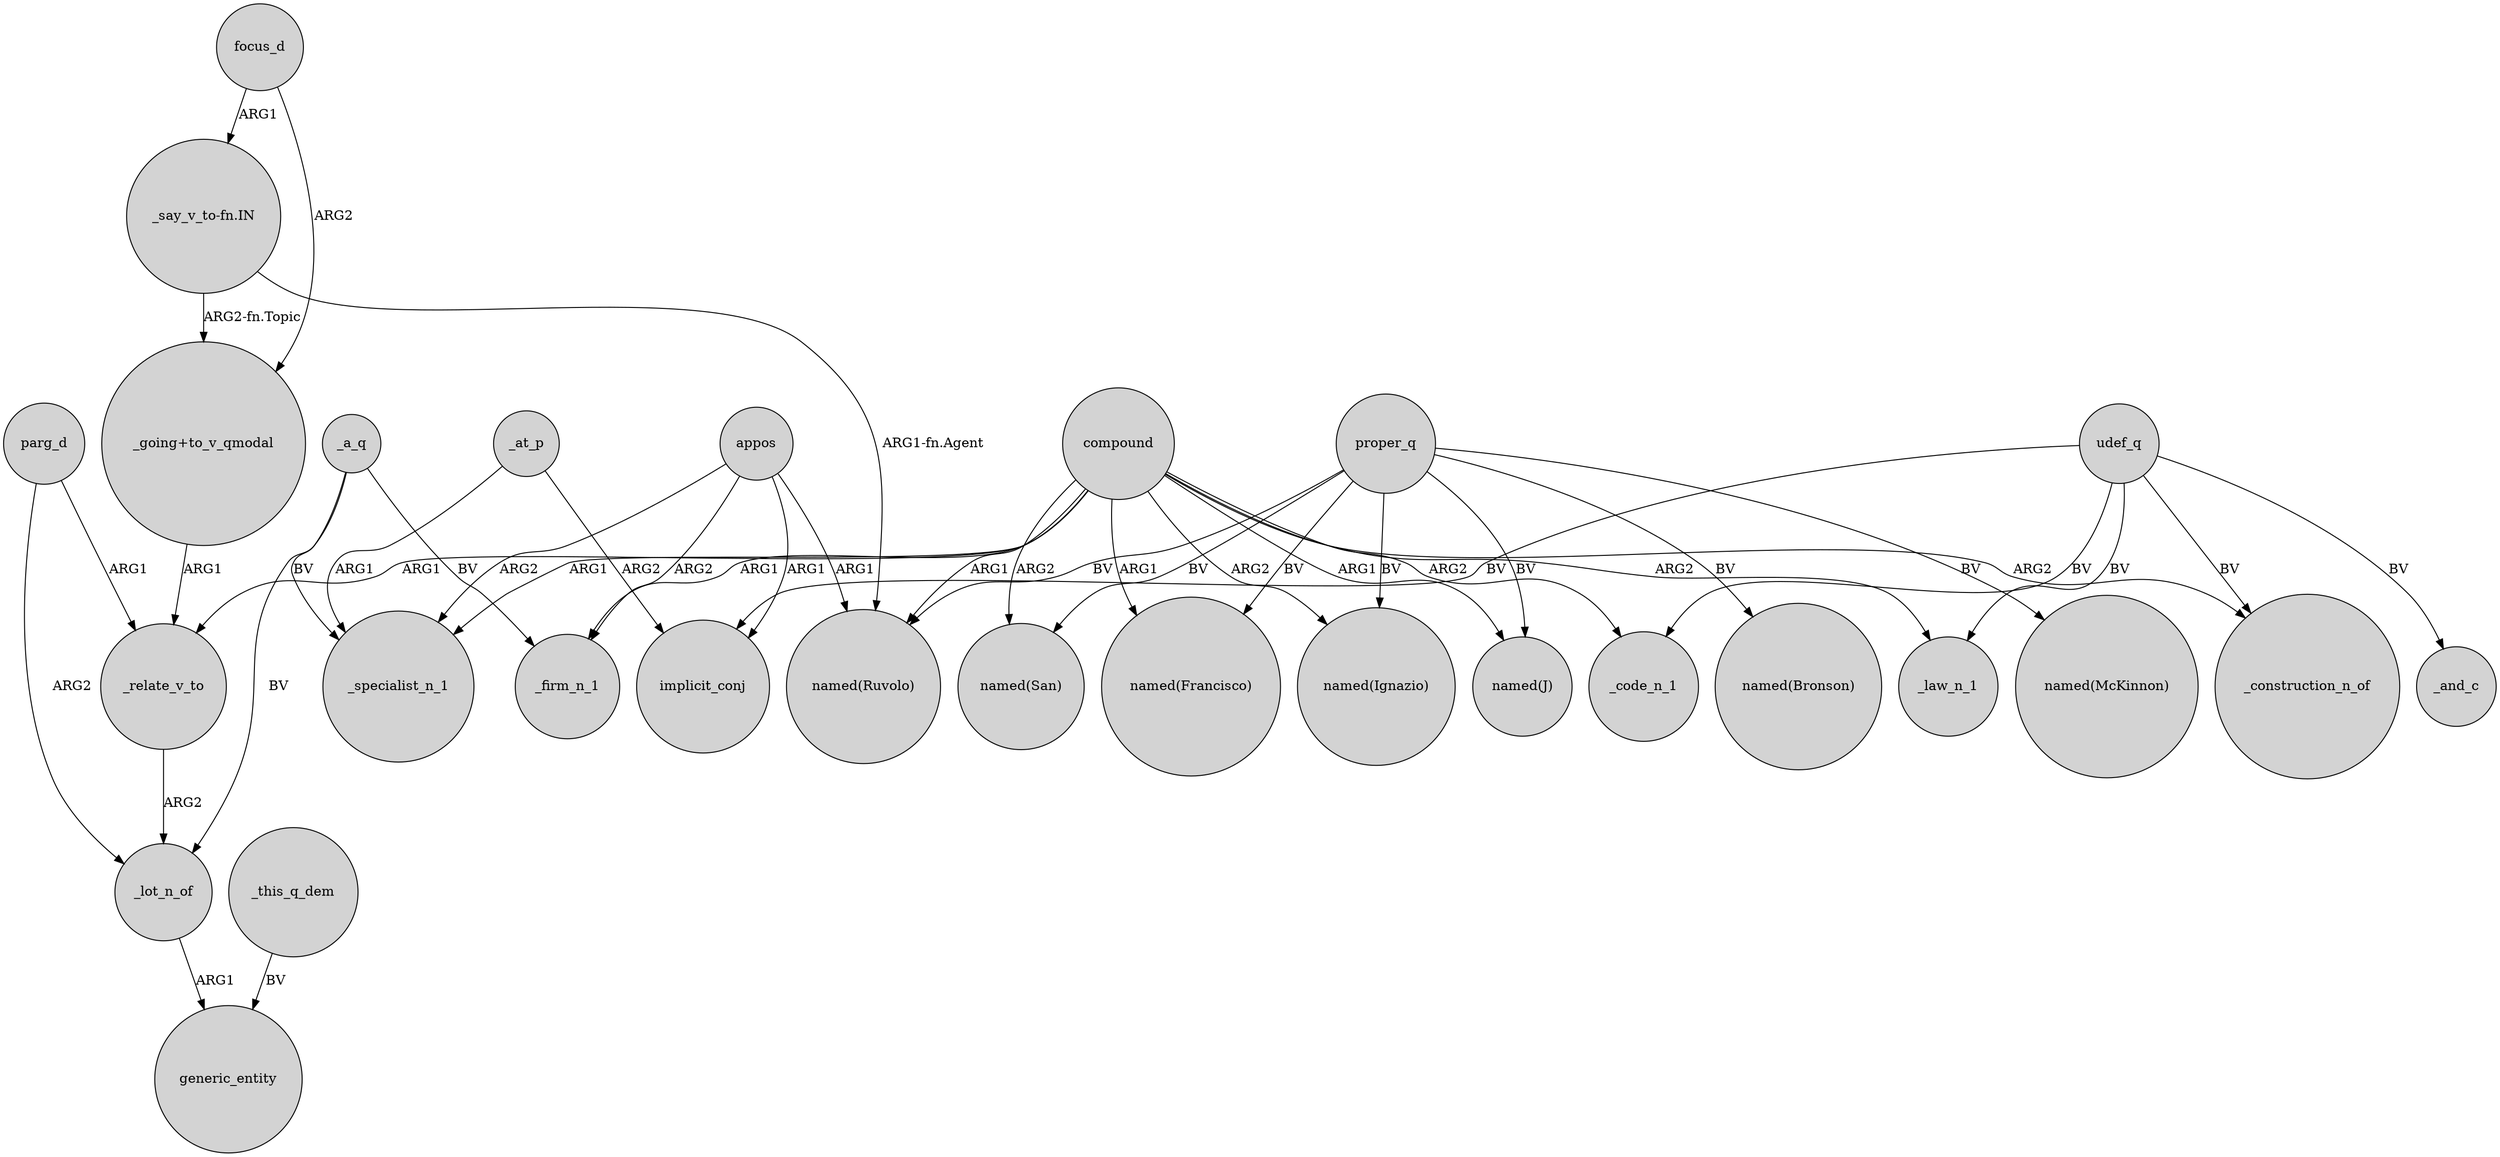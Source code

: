 digraph {
	node [shape=circle style=filled]
	_a_q -> _lot_n_of [label=BV]
	udef_q -> _code_n_1 [label=BV]
	appos -> _firm_n_1 [label=ARG2]
	proper_q -> "named(Francisco)" [label=BV]
	compound -> "named(San)" [label=ARG2]
	compound -> _specialist_n_1 [label=ARG1]
	_lot_n_of -> generic_entity [label=ARG1]
	parg_d -> _relate_v_to [label=ARG1]
	_a_q -> _specialist_n_1 [label=BV]
	appos -> implicit_conj [label=ARG1]
	_a_q -> _firm_n_1 [label=BV]
	"_say_v_to-fn.IN" -> "_going+to_v_qmodal" [label="ARG2-fn.Topic"]
	proper_q -> "named(Ruvolo)" [label=BV]
	proper_q -> "named(J)" [label=BV]
	"_say_v_to-fn.IN" -> "named(Ruvolo)" [label="ARG1-fn.Agent"]
	udef_q -> _law_n_1 [label=BV]
	udef_q -> implicit_conj [label=BV]
	proper_q -> "named(Ignazio)" [label=BV]
	"_going+to_v_qmodal" -> _relate_v_to [label=ARG1]
	proper_q -> "named(McKinnon)" [label=BV]
	proper_q -> "named(Bronson)" [label=BV]
	_at_p -> _specialist_n_1 [label=ARG1]
	_at_p -> implicit_conj [label=ARG2]
	_this_q_dem -> generic_entity [label=BV]
	appos -> "named(Ruvolo)" [label=ARG1]
	compound -> "named(Francisco)" [label=ARG1]
	compound -> _firm_n_1 [label=ARG1]
	appos -> _specialist_n_1 [label=ARG2]
	compound -> _law_n_1 [label=ARG2]
	compound -> _relate_v_to [label=ARG1]
	proper_q -> "named(San)" [label=BV]
	compound -> "named(Ignazio)" [label=ARG2]
	focus_d -> "_going+to_v_qmodal" [label=ARG2]
	compound -> _construction_n_of [label=ARG2]
	parg_d -> _lot_n_of [label=ARG2]
	udef_q -> _construction_n_of [label=BV]
	udef_q -> _and_c [label=BV]
	_relate_v_to -> _lot_n_of [label=ARG2]
	compound -> _code_n_1 [label=ARG2]
	focus_d -> "_say_v_to-fn.IN" [label=ARG1]
	compound -> "named(J)" [label=ARG1]
	compound -> "named(Ruvolo)" [label=ARG1]
}
